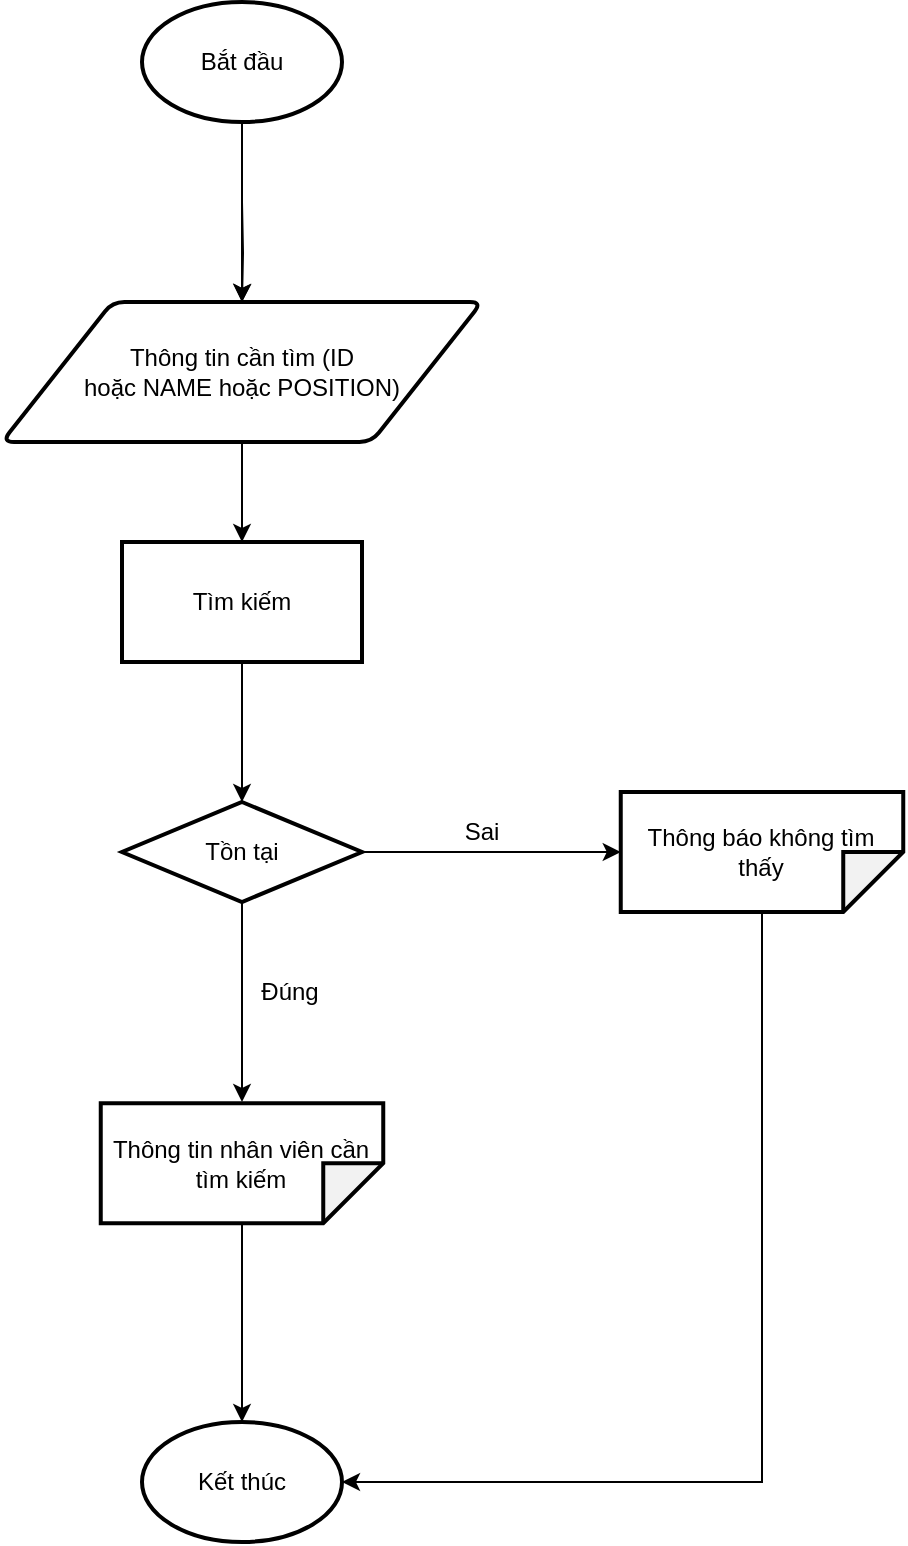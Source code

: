<mxfile version="18.0.1" type="device"><diagram id="7Q-TQDC39elctHT7tzGx" name="Trang-1"><mxGraphModel dx="868" dy="593" grid="1" gridSize="10" guides="1" tooltips="1" connect="1" arrows="1" fold="1" page="1" pageScale="1" pageWidth="827" pageHeight="1169" math="0" shadow="0"><root><mxCell id="0"/><mxCell id="1" parent="0"/><mxCell id="pZtHHM9FvPMphJxC6juO-1" style="edgeStyle=orthogonalEdgeStyle;rounded=0;orthogonalLoop=1;jettySize=auto;html=1;entryX=0.5;entryY=0;entryDx=0;entryDy=0;startArrow=none;" parent="1" target="pZtHHM9FvPMphJxC6juO-5" edge="1"><mxGeometry relative="1" as="geometry"><mxPoint x="420" y="220" as="sourcePoint"/></mxGeometry></mxCell><mxCell id="qXD0p56tDHlM2Rg0Kl8N-1" style="edgeStyle=orthogonalEdgeStyle;rounded=0;orthogonalLoop=1;jettySize=auto;html=1;entryX=0.5;entryY=0;entryDx=0;entryDy=0;" edge="1" parent="1" source="pZtHHM9FvPMphJxC6juO-2" target="pZtHHM9FvPMphJxC6juO-5"><mxGeometry relative="1" as="geometry"/></mxCell><mxCell id="pZtHHM9FvPMphJxC6juO-2" value="Bắt đầu" style="strokeWidth=2;html=1;shape=mxgraph.flowchart.start_1;whiteSpace=wrap;" parent="1" vertex="1"><mxGeometry x="370" y="120" width="100" height="60" as="geometry"/></mxCell><mxCell id="pZtHHM9FvPMphJxC6juO-4" style="edgeStyle=orthogonalEdgeStyle;rounded=0;orthogonalLoop=1;jettySize=auto;html=1;entryX=0.5;entryY=0;entryDx=0;entryDy=0;" parent="1" source="pZtHHM9FvPMphJxC6juO-5" target="pZtHHM9FvPMphJxC6juO-7" edge="1"><mxGeometry relative="1" as="geometry"/></mxCell><mxCell id="pZtHHM9FvPMphJxC6juO-5" value="Thông tin cần tìm (ID&lt;br&gt;hoặc NAME hoặc POSITION)" style="shape=parallelogram;html=1;strokeWidth=2;perimeter=parallelogramPerimeter;whiteSpace=wrap;rounded=1;arcSize=12;size=0.23;" parent="1" vertex="1"><mxGeometry x="300" y="270" width="240" height="70" as="geometry"/></mxCell><mxCell id="pZtHHM9FvPMphJxC6juO-6" style="edgeStyle=orthogonalEdgeStyle;rounded=0;orthogonalLoop=1;jettySize=auto;html=1;entryX=0.5;entryY=0;entryDx=0;entryDy=0;" parent="1" source="pZtHHM9FvPMphJxC6juO-7" edge="1"><mxGeometry relative="1" as="geometry"><mxPoint x="420" y="520" as="targetPoint"/></mxGeometry></mxCell><mxCell id="pZtHHM9FvPMphJxC6juO-7" value="Tìm kiếm" style="rounded=0;whiteSpace=wrap;html=1;strokeWidth=2;" parent="1" vertex="1"><mxGeometry x="360" y="390" width="120" height="60" as="geometry"/></mxCell><mxCell id="pZtHHM9FvPMphJxC6juO-15" style="edgeStyle=orthogonalEdgeStyle;rounded=0;orthogonalLoop=1;jettySize=auto;html=1;exitX=0.5;exitY=1;exitDx=0;exitDy=0;" parent="1" source="pZtHHM9FvPMphJxC6juO-18" edge="1"><mxGeometry relative="1" as="geometry"><mxPoint x="420" y="580.625" as="sourcePoint"/><mxPoint x="420" y="670" as="targetPoint"/><Array as="points"/></mxGeometry></mxCell><mxCell id="pZtHHM9FvPMphJxC6juO-21" style="edgeStyle=orthogonalEdgeStyle;rounded=0;orthogonalLoop=1;jettySize=auto;html=1;" parent="1" source="pZtHHM9FvPMphJxC6juO-18" target="pZtHHM9FvPMphJxC6juO-20" edge="1"><mxGeometry relative="1" as="geometry"/></mxCell><mxCell id="pZtHHM9FvPMphJxC6juO-18" value="Tồn tại" style="rhombus;whiteSpace=wrap;html=1;strokeWidth=2;" parent="1" vertex="1"><mxGeometry x="360" y="520" width="120" height="50" as="geometry"/></mxCell><mxCell id="pZtHHM9FvPMphJxC6juO-29" style="edgeStyle=orthogonalEdgeStyle;rounded=0;orthogonalLoop=1;jettySize=auto;html=1;entryX=1;entryY=0.5;entryDx=0;entryDy=0;entryPerimeter=0;" parent="1" source="pZtHHM9FvPMphJxC6juO-20" target="pZtHHM9FvPMphJxC6juO-27" edge="1"><mxGeometry relative="1" as="geometry"><Array as="points"><mxPoint x="680" y="860"/></Array></mxGeometry></mxCell><mxCell id="pZtHHM9FvPMphJxC6juO-20" value="Thông báo không tìm thấy" style="shape=note;whiteSpace=wrap;html=1;backgroundOutline=1;darkOpacity=0.05;strokeWidth=2;rotation=90;spacing=2;labelBorderColor=none;fontColor=default;verticalAlign=middle;horizontal=0;" parent="1" vertex="1"><mxGeometry x="650" y="474.38" width="60" height="141.25" as="geometry"/></mxCell><mxCell id="pZtHHM9FvPMphJxC6juO-28" style="edgeStyle=orthogonalEdgeStyle;rounded=0;orthogonalLoop=1;jettySize=auto;html=1;entryX=0.5;entryY=0;entryDx=0;entryDy=0;entryPerimeter=0;" parent="1" source="pZtHHM9FvPMphJxC6juO-26" target="pZtHHM9FvPMphJxC6juO-27" edge="1"><mxGeometry relative="1" as="geometry"/></mxCell><mxCell id="pZtHHM9FvPMphJxC6juO-26" value="Thông tin nhân viên cần tìm kiếm" style="shape=note;whiteSpace=wrap;html=1;backgroundOutline=1;darkOpacity=0.05;strokeWidth=2;rotation=90;spacing=2;labelBorderColor=none;fontColor=default;verticalAlign=middle;horizontal=0;" parent="1" vertex="1"><mxGeometry x="390" y="630" width="60" height="141.25" as="geometry"/></mxCell><mxCell id="pZtHHM9FvPMphJxC6juO-27" value="Kết thúc" style="strokeWidth=2;html=1;shape=mxgraph.flowchart.start_1;whiteSpace=wrap;" parent="1" vertex="1"><mxGeometry x="370" y="830" width="100" height="60" as="geometry"/></mxCell><mxCell id="pZtHHM9FvPMphJxC6juO-30" value="Sai" style="text;html=1;strokeColor=none;fillColor=none;align=center;verticalAlign=middle;whiteSpace=wrap;rounded=0;" parent="1" vertex="1"><mxGeometry x="510" y="520" width="60" height="30" as="geometry"/></mxCell><mxCell id="pZtHHM9FvPMphJxC6juO-31" value="Đúng" style="text;html=1;strokeColor=none;fillColor=none;align=center;verticalAlign=middle;whiteSpace=wrap;rounded=0;" parent="1" vertex="1"><mxGeometry x="414" y="600" width="60" height="30" as="geometry"/></mxCell></root></mxGraphModel></diagram></mxfile>